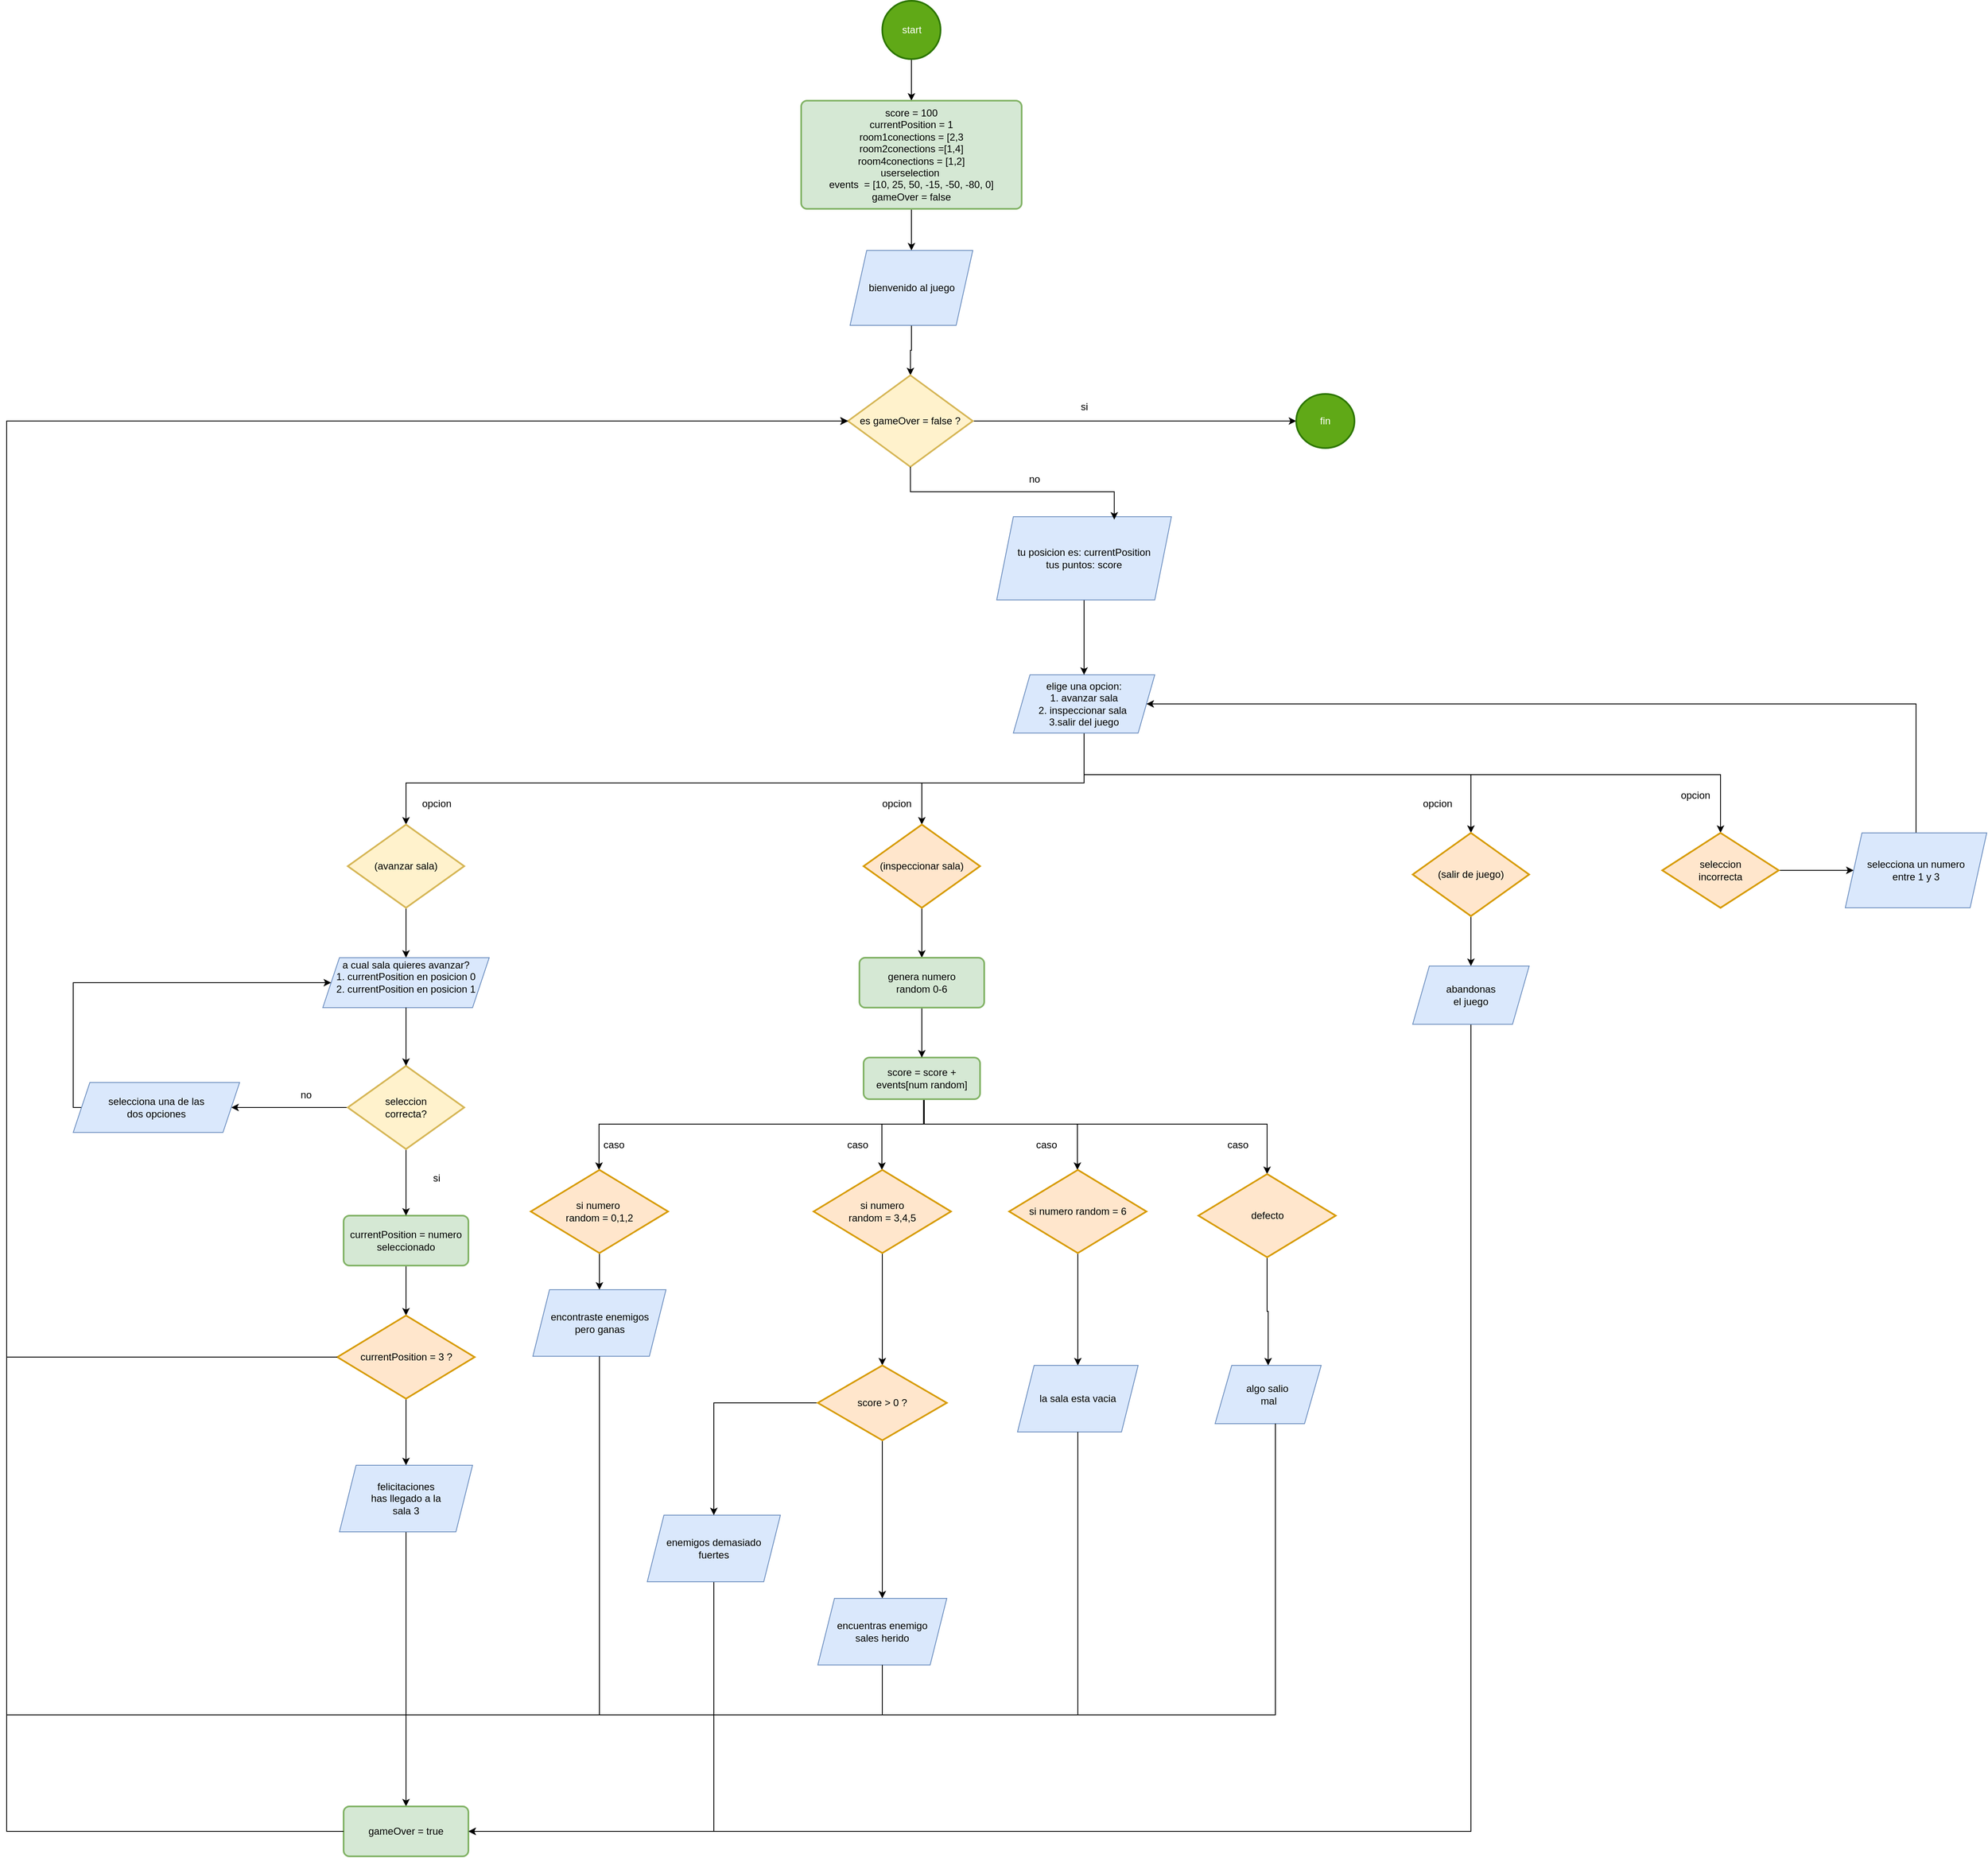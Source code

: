 <mxfile version="26.0.1">
  <diagram id="C5RBs43oDa-KdzZeNtuy" name="Page-1">
    <mxGraphModel dx="5297" dy="3180" grid="0" gridSize="10" guides="1" tooltips="1" connect="1" arrows="1" fold="1" page="0" pageScale="1" pageWidth="827" pageHeight="1169" math="0" shadow="0">
      <root>
        <mxCell id="WIyWlLk6GJQsqaUBKTNV-0" />
        <mxCell id="WIyWlLk6GJQsqaUBKTNV-1" parent="WIyWlLk6GJQsqaUBKTNV-0" />
        <mxCell id="1FxVnKxLEyRS0vBBi8hi-6" value="" style="edgeStyle=orthogonalEdgeStyle;rounded=0;orthogonalLoop=1;jettySize=auto;html=1;" parent="WIyWlLk6GJQsqaUBKTNV-1" source="1FxVnKxLEyRS0vBBi8hi-0" target="1FxVnKxLEyRS0vBBi8hi-1" edge="1">
          <mxGeometry relative="1" as="geometry" />
        </mxCell>
        <mxCell id="1FxVnKxLEyRS0vBBi8hi-0" value="start" style="strokeWidth=2;html=1;shape=mxgraph.flowchart.start_2;whiteSpace=wrap;fillColor=#60a917;fontColor=#ffffff;strokeColor=#2D7600;" parent="WIyWlLk6GJQsqaUBKTNV-1" vertex="1">
          <mxGeometry x="152.5" y="-460" width="70" height="70" as="geometry" />
        </mxCell>
        <mxCell id="qRQXN914JAr7ieivh3yu-14" value="" style="edgeStyle=orthogonalEdgeStyle;rounded=0;orthogonalLoop=1;jettySize=auto;html=1;" edge="1" parent="WIyWlLk6GJQsqaUBKTNV-1" source="1FxVnKxLEyRS0vBBi8hi-1" target="qRQXN914JAr7ieivh3yu-1">
          <mxGeometry relative="1" as="geometry" />
        </mxCell>
        <mxCell id="1FxVnKxLEyRS0vBBi8hi-1" value="&lt;div&gt;score = 100&lt;/div&gt;&lt;div&gt;currentPosition = 1&lt;/div&gt;&lt;div&gt;room1conections = [2,3&lt;/div&gt;&lt;div&gt;room2conections =[1,4]&lt;/div&gt;&lt;div&gt;room4conections = [1,2]&lt;/div&gt;&lt;div&gt;userselection&amp;nbsp;&lt;/div&gt;&lt;div&gt;events&amp;nbsp; = [10, 25, 50, -15, -50, -80, 0]&lt;/div&gt;&lt;div&gt;gameOver = false&lt;/div&gt;" style="rounded=1;whiteSpace=wrap;html=1;absoluteArcSize=1;arcSize=14;strokeWidth=2;fillColor=#d5e8d4;strokeColor=#82b366;" parent="WIyWlLk6GJQsqaUBKTNV-1" vertex="1">
          <mxGeometry x="55" y="-340" width="265" height="130" as="geometry" />
        </mxCell>
        <mxCell id="qRQXN914JAr7ieivh3yu-6" style="edgeStyle=orthogonalEdgeStyle;rounded=0;orthogonalLoop=1;jettySize=auto;html=1;exitX=0.5;exitY=1;exitDx=0;exitDy=0;" edge="1" parent="WIyWlLk6GJQsqaUBKTNV-1" source="1FxVnKxLEyRS0vBBi8hi-2" target="qRQXN914JAr7ieivh3yu-5">
          <mxGeometry relative="1" as="geometry">
            <Array as="points">
              <mxPoint x="395" y="470" />
              <mxPoint x="1160" y="470" />
            </Array>
          </mxGeometry>
        </mxCell>
        <mxCell id="qRQXN914JAr7ieivh3yu-7" style="edgeStyle=orthogonalEdgeStyle;rounded=0;orthogonalLoop=1;jettySize=auto;html=1;exitX=0.5;exitY=1;exitDx=0;exitDy=0;entryX=0.5;entryY=0;entryDx=0;entryDy=0;entryPerimeter=0;" edge="1" parent="WIyWlLk6GJQsqaUBKTNV-1" source="1FxVnKxLEyRS0vBBi8hi-2" target="VJHAHSx4h0tzJ8OdNcJx-23">
          <mxGeometry relative="1" as="geometry">
            <Array as="points">
              <mxPoint x="395" y="470" />
              <mxPoint x="860" y="470" />
            </Array>
          </mxGeometry>
        </mxCell>
        <mxCell id="qRQXN914JAr7ieivh3yu-8" style="edgeStyle=orthogonalEdgeStyle;rounded=0;orthogonalLoop=1;jettySize=auto;html=1;exitX=0.5;exitY=1;exitDx=0;exitDy=0;" edge="1" parent="WIyWlLk6GJQsqaUBKTNV-1" source="1FxVnKxLEyRS0vBBi8hi-2" target="1FxVnKxLEyRS0vBBi8hi-4">
          <mxGeometry relative="1" as="geometry">
            <Array as="points">
              <mxPoint x="395" y="480" />
              <mxPoint x="200" y="480" />
            </Array>
          </mxGeometry>
        </mxCell>
        <mxCell id="qRQXN914JAr7ieivh3yu-9" style="edgeStyle=orthogonalEdgeStyle;rounded=0;orthogonalLoop=1;jettySize=auto;html=1;exitX=0.5;exitY=1;exitDx=0;exitDy=0;" edge="1" parent="WIyWlLk6GJQsqaUBKTNV-1" source="1FxVnKxLEyRS0vBBi8hi-2" target="1FxVnKxLEyRS0vBBi8hi-3">
          <mxGeometry relative="1" as="geometry">
            <Array as="points">
              <mxPoint x="395" y="480" />
              <mxPoint x="-420" y="480" />
            </Array>
          </mxGeometry>
        </mxCell>
        <mxCell id="1FxVnKxLEyRS0vBBi8hi-2" value="elige una opcion:&lt;div&gt;1. avanzar sala&lt;/div&gt;&lt;div&gt;2. inspeccionar sala&amp;nbsp;&lt;/div&gt;&lt;div&gt;&lt;span style=&quot;background-color: transparent; color: light-dark(rgb(0, 0, 0), rgb(255, 255, 255));&quot;&gt;3.salir del juego&lt;/span&gt;&lt;/div&gt;" style="shape=parallelogram;perimeter=parallelogramPerimeter;whiteSpace=wrap;html=1;fixedSize=1;fillColor=#dae8fc;strokeColor=#6c8ebf;" parent="WIyWlLk6GJQsqaUBKTNV-1" vertex="1">
          <mxGeometry x="310" y="350" width="170" height="70" as="geometry" />
        </mxCell>
        <mxCell id="1FxVnKxLEyRS0vBBi8hi-9" value="" style="edgeStyle=orthogonalEdgeStyle;rounded=0;orthogonalLoop=1;jettySize=auto;html=1;" parent="WIyWlLk6GJQsqaUBKTNV-1" source="1FxVnKxLEyRS0vBBi8hi-3" target="1FxVnKxLEyRS0vBBi8hi-5" edge="1">
          <mxGeometry relative="1" as="geometry" />
        </mxCell>
        <mxCell id="1FxVnKxLEyRS0vBBi8hi-3" value="&lt;div&gt;(avanzar sala)&lt;/div&gt;" style="strokeWidth=2;html=1;shape=mxgraph.flowchart.decision;whiteSpace=wrap;fillColor=#fff2cc;strokeColor=#d6b656;" parent="WIyWlLk6GJQsqaUBKTNV-1" vertex="1">
          <mxGeometry x="-490" y="530" width="140" height="100" as="geometry" />
        </mxCell>
        <mxCell id="qRQXN914JAr7ieivh3yu-60" style="edgeStyle=orthogonalEdgeStyle;rounded=0;orthogonalLoop=1;jettySize=auto;html=1;" edge="1" parent="WIyWlLk6GJQsqaUBKTNV-1" source="1FxVnKxLEyRS0vBBi8hi-4" target="qRQXN914JAr7ieivh3yu-34">
          <mxGeometry relative="1" as="geometry" />
        </mxCell>
        <mxCell id="1FxVnKxLEyRS0vBBi8hi-4" value="&lt;div&gt;(inspeccionar sala)&lt;/div&gt;" style="strokeWidth=2;html=1;shape=mxgraph.flowchart.decision;whiteSpace=wrap;fillColor=#ffe6cc;strokeColor=#d79b00;" parent="WIyWlLk6GJQsqaUBKTNV-1" vertex="1">
          <mxGeometry x="130" y="530" width="140" height="100" as="geometry" />
        </mxCell>
        <mxCell id="1FxVnKxLEyRS0vBBi8hi-5" value="a cual sala quieres avanzar?&lt;div&gt;1. currentPosition en posicion 0&lt;/div&gt;&lt;div&gt;&lt;div&gt;2. currentPosition en posicion 1&lt;/div&gt;&lt;/div&gt;&lt;div&gt;&lt;br&gt;&lt;/div&gt;" style="shape=parallelogram;perimeter=parallelogramPerimeter;whiteSpace=wrap;html=1;fixedSize=1;fillColor=#dae8fc;strokeColor=#6c8ebf;" parent="WIyWlLk6GJQsqaUBKTNV-1" vertex="1">
          <mxGeometry x="-520" y="690" width="200" height="60" as="geometry" />
        </mxCell>
        <mxCell id="qRQXN914JAr7ieivh3yu-24" value="" style="edgeStyle=orthogonalEdgeStyle;rounded=0;orthogonalLoop=1;jettySize=auto;html=1;" edge="1" parent="WIyWlLk6GJQsqaUBKTNV-1" source="1FxVnKxLEyRS0vBBi8hi-10" target="VJHAHSx4h0tzJ8OdNcJx-41">
          <mxGeometry relative="1" as="geometry" />
        </mxCell>
        <mxCell id="1FxVnKxLEyRS0vBBi8hi-10" value="currentPosition = numero seleccionado" style="rounded=1;whiteSpace=wrap;html=1;absoluteArcSize=1;arcSize=14;strokeWidth=2;fillColor=#d5e8d4;strokeColor=#82b366;" parent="WIyWlLk6GJQsqaUBKTNV-1" vertex="1">
          <mxGeometry x="-495" y="1000" width="150" height="60" as="geometry" />
        </mxCell>
        <mxCell id="qRQXN914JAr7ieivh3yu-40" style="edgeStyle=orthogonalEdgeStyle;rounded=0;orthogonalLoop=1;jettySize=auto;html=1;" edge="1" parent="WIyWlLk6GJQsqaUBKTNV-1" source="1FxVnKxLEyRS0vBBi8hi-18" target="1FxVnKxLEyRS0vBBi8hi-19">
          <mxGeometry relative="1" as="geometry">
            <Array as="points">
              <mxPoint x="202" y="890" />
              <mxPoint x="-188" y="890" />
            </Array>
          </mxGeometry>
        </mxCell>
        <mxCell id="qRQXN914JAr7ieivh3yu-43" style="edgeStyle=orthogonalEdgeStyle;rounded=0;orthogonalLoop=1;jettySize=auto;html=1;" edge="1" parent="WIyWlLk6GJQsqaUBKTNV-1" source="1FxVnKxLEyRS0vBBi8hi-18" target="VJHAHSx4h0tzJ8OdNcJx-2">
          <mxGeometry relative="1" as="geometry">
            <Array as="points">
              <mxPoint x="202" y="890" />
              <mxPoint x="152" y="890" />
            </Array>
          </mxGeometry>
        </mxCell>
        <mxCell id="qRQXN914JAr7ieivh3yu-56" style="edgeStyle=orthogonalEdgeStyle;rounded=0;orthogonalLoop=1;jettySize=auto;html=1;" edge="1" parent="WIyWlLk6GJQsqaUBKTNV-1" source="1FxVnKxLEyRS0vBBi8hi-18" target="VJHAHSx4h0tzJ8OdNcJx-4">
          <mxGeometry relative="1" as="geometry">
            <Array as="points">
              <mxPoint x="203" y="890" />
              <mxPoint x="387" y="890" />
            </Array>
          </mxGeometry>
        </mxCell>
        <mxCell id="qRQXN914JAr7ieivh3yu-59" style="edgeStyle=orthogonalEdgeStyle;rounded=0;orthogonalLoop=1;jettySize=auto;html=1;" edge="1" parent="WIyWlLk6GJQsqaUBKTNV-1" source="1FxVnKxLEyRS0vBBi8hi-18" target="qRQXN914JAr7ieivh3yu-35">
          <mxGeometry relative="1" as="geometry">
            <Array as="points">
              <mxPoint x="203" y="890" />
              <mxPoint x="615" y="890" />
            </Array>
          </mxGeometry>
        </mxCell>
        <mxCell id="1FxVnKxLEyRS0vBBi8hi-18" value="score = score + events[num random]" style="rounded=1;whiteSpace=wrap;html=1;absoluteArcSize=1;arcSize=14;strokeWidth=2;fillColor=#d5e8d4;strokeColor=#82b366;" parent="WIyWlLk6GJQsqaUBKTNV-1" vertex="1">
          <mxGeometry x="130" y="810" width="140" height="50" as="geometry" />
        </mxCell>
        <mxCell id="qRQXN914JAr7ieivh3yu-41" style="edgeStyle=orthogonalEdgeStyle;rounded=0;orthogonalLoop=1;jettySize=auto;html=1;" edge="1" parent="WIyWlLk6GJQsqaUBKTNV-1" source="1FxVnKxLEyRS0vBBi8hi-19" target="qRQXN914JAr7ieivh3yu-36">
          <mxGeometry relative="1" as="geometry" />
        </mxCell>
        <mxCell id="1FxVnKxLEyRS0vBBi8hi-19" value="si numero&amp;nbsp;&lt;div&gt;random = 0,1,2&lt;/div&gt;" style="strokeWidth=2;html=1;shape=mxgraph.flowchart.decision;whiteSpace=wrap;fillColor=#ffe6cc;strokeColor=#d79b00;" parent="WIyWlLk6GJQsqaUBKTNV-1" vertex="1">
          <mxGeometry x="-270" y="945" width="165" height="100" as="geometry" />
        </mxCell>
        <mxCell id="qRQXN914JAr7ieivh3yu-47" style="edgeStyle=orthogonalEdgeStyle;rounded=0;orthogonalLoop=1;jettySize=auto;html=1;" edge="1" parent="WIyWlLk6GJQsqaUBKTNV-1" source="VJHAHSx4h0tzJ8OdNcJx-2" target="qRQXN914JAr7ieivh3yu-38">
          <mxGeometry relative="1" as="geometry" />
        </mxCell>
        <mxCell id="VJHAHSx4h0tzJ8OdNcJx-2" value="si numero&lt;div&gt;random = 3,4,5&lt;/div&gt;" style="strokeWidth=2;html=1;shape=mxgraph.flowchart.decision;whiteSpace=wrap;fillColor=#ffe6cc;strokeColor=#d79b00;" parent="WIyWlLk6GJQsqaUBKTNV-1" vertex="1">
          <mxGeometry x="70" y="945" width="165" height="100" as="geometry" />
        </mxCell>
        <mxCell id="qRQXN914JAr7ieivh3yu-57" style="edgeStyle=orthogonalEdgeStyle;rounded=0;orthogonalLoop=1;jettySize=auto;html=1;entryX=0.5;entryY=0;entryDx=0;entryDy=0;" edge="1" parent="WIyWlLk6GJQsqaUBKTNV-1" source="VJHAHSx4h0tzJ8OdNcJx-4" target="qRQXN914JAr7ieivh3yu-55">
          <mxGeometry relative="1" as="geometry" />
        </mxCell>
        <mxCell id="VJHAHSx4h0tzJ8OdNcJx-4" value="si numero random = 6" style="strokeWidth=2;html=1;shape=mxgraph.flowchart.decision;whiteSpace=wrap;fillColor=#ffe6cc;strokeColor=#d79b00;" parent="WIyWlLk6GJQsqaUBKTNV-1" vertex="1">
          <mxGeometry x="305" y="945" width="165" height="100" as="geometry" />
        </mxCell>
        <mxCell id="qRQXN914JAr7ieivh3yu-73" style="edgeStyle=orthogonalEdgeStyle;rounded=0;orthogonalLoop=1;jettySize=auto;html=1;entryX=0.5;entryY=0;entryDx=0;entryDy=0;" edge="1" parent="WIyWlLk6GJQsqaUBKTNV-1" source="VJHAHSx4h0tzJ8OdNcJx-23" target="VJHAHSx4h0tzJ8OdNcJx-28">
          <mxGeometry relative="1" as="geometry" />
        </mxCell>
        <mxCell id="VJHAHSx4h0tzJ8OdNcJx-23" value="&lt;div&gt;(salir de juego)&lt;/div&gt;" style="strokeWidth=2;html=1;shape=mxgraph.flowchart.decision;whiteSpace=wrap;fillColor=#ffe6cc;strokeColor=#d79b00;" parent="WIyWlLk6GJQsqaUBKTNV-1" vertex="1">
          <mxGeometry x="790" y="540" width="140" height="100" as="geometry" />
        </mxCell>
        <mxCell id="qRQXN914JAr7ieivh3yu-74" style="edgeStyle=orthogonalEdgeStyle;rounded=0;orthogonalLoop=1;jettySize=auto;html=1;entryX=1;entryY=0.5;entryDx=0;entryDy=0;" edge="1" parent="WIyWlLk6GJQsqaUBKTNV-1" source="VJHAHSx4h0tzJ8OdNcJx-28" target="qRQXN914JAr7ieivh3yu-22">
          <mxGeometry relative="1" as="geometry">
            <Array as="points">
              <mxPoint x="860" y="1740" />
            </Array>
          </mxGeometry>
        </mxCell>
        <mxCell id="VJHAHSx4h0tzJ8OdNcJx-28" value="abandonas&lt;div&gt;el juego&lt;/div&gt;" style="shape=parallelogram;perimeter=parallelogramPerimeter;whiteSpace=wrap;html=1;fixedSize=1;fillColor=#dae8fc;strokeColor=#6c8ebf;" parent="WIyWlLk6GJQsqaUBKTNV-1" vertex="1">
          <mxGeometry x="790" y="700" width="140" height="70" as="geometry" />
        </mxCell>
        <mxCell id="qRQXN914JAr7ieivh3yu-25" value="" style="edgeStyle=orthogonalEdgeStyle;rounded=0;orthogonalLoop=1;jettySize=auto;html=1;" edge="1" parent="WIyWlLk6GJQsqaUBKTNV-1" source="VJHAHSx4h0tzJ8OdNcJx-41" target="VJHAHSx4h0tzJ8OdNcJx-42">
          <mxGeometry relative="1" as="geometry" />
        </mxCell>
        <mxCell id="VJHAHSx4h0tzJ8OdNcJx-41" value="currentPosition = 3 ?" style="strokeWidth=2;html=1;shape=mxgraph.flowchart.decision;whiteSpace=wrap;fillColor=#ffe6cc;strokeColor=#d79b00;" parent="WIyWlLk6GJQsqaUBKTNV-1" vertex="1">
          <mxGeometry x="-502.5" y="1120" width="165" height="100" as="geometry" />
        </mxCell>
        <mxCell id="qRQXN914JAr7ieivh3yu-26" value="" style="edgeStyle=orthogonalEdgeStyle;rounded=0;orthogonalLoop=1;jettySize=auto;html=1;" edge="1" parent="WIyWlLk6GJQsqaUBKTNV-1" source="VJHAHSx4h0tzJ8OdNcJx-42" target="qRQXN914JAr7ieivh3yu-22">
          <mxGeometry relative="1" as="geometry" />
        </mxCell>
        <mxCell id="VJHAHSx4h0tzJ8OdNcJx-42" value="felicitaciones&lt;div&gt;has llegado a la&lt;/div&gt;&lt;div&gt;sala 3&lt;/div&gt;" style="shape=parallelogram;perimeter=parallelogramPerimeter;whiteSpace=wrap;html=1;fixedSize=1;fillColor=#dae8fc;strokeColor=#6c8ebf;" parent="WIyWlLk6GJQsqaUBKTNV-1" vertex="1">
          <mxGeometry x="-500" y="1300" width="160" height="80" as="geometry" />
        </mxCell>
        <mxCell id="qRQXN914JAr7ieivh3yu-4" style="edgeStyle=orthogonalEdgeStyle;rounded=0;orthogonalLoop=1;jettySize=auto;html=1;entryX=0.5;entryY=0;entryDx=0;entryDy=0;" edge="1" parent="WIyWlLk6GJQsqaUBKTNV-1" source="qRQXN914JAr7ieivh3yu-0" target="1FxVnKxLEyRS0vBBi8hi-2">
          <mxGeometry relative="1" as="geometry" />
        </mxCell>
        <mxCell id="qRQXN914JAr7ieivh3yu-0" value="tu posicion es: currentPosition&lt;div&gt;tus puntos: score&lt;/div&gt;" style="shape=parallelogram;perimeter=parallelogramPerimeter;whiteSpace=wrap;html=1;fixedSize=1;fillColor=#dae8fc;strokeColor=#6c8ebf;" vertex="1" parent="WIyWlLk6GJQsqaUBKTNV-1">
          <mxGeometry x="290" y="160" width="210" height="100" as="geometry" />
        </mxCell>
        <mxCell id="qRQXN914JAr7ieivh3yu-15" value="" style="edgeStyle=orthogonalEdgeStyle;rounded=0;orthogonalLoop=1;jettySize=auto;html=1;" edge="1" parent="WIyWlLk6GJQsqaUBKTNV-1" source="qRQXN914JAr7ieivh3yu-1" target="qRQXN914JAr7ieivh3yu-2">
          <mxGeometry relative="1" as="geometry" />
        </mxCell>
        <mxCell id="qRQXN914JAr7ieivh3yu-1" value="&lt;span&gt;bienvenido al juego&lt;/span&gt;" style="shape=parallelogram;perimeter=parallelogramPerimeter;whiteSpace=wrap;html=1;fixedSize=1;fillColor=#dae8fc;strokeColor=#6c8ebf;" vertex="1" parent="WIyWlLk6GJQsqaUBKTNV-1">
          <mxGeometry x="113.75" y="-160" width="147.5" height="90" as="geometry" />
        </mxCell>
        <mxCell id="qRQXN914JAr7ieivh3yu-29" style="edgeStyle=orthogonalEdgeStyle;rounded=0;orthogonalLoop=1;jettySize=auto;html=1;" edge="1" parent="WIyWlLk6GJQsqaUBKTNV-1" source="qRQXN914JAr7ieivh3yu-2" target="qRQXN914JAr7ieivh3yu-28">
          <mxGeometry relative="1" as="geometry" />
        </mxCell>
        <mxCell id="qRQXN914JAr7ieivh3yu-2" value="es gameOver = false ?" style="strokeWidth=2;html=1;shape=mxgraph.flowchart.decision;whiteSpace=wrap;fillColor=#fff2cc;strokeColor=#d6b656;" vertex="1" parent="WIyWlLk6GJQsqaUBKTNV-1">
          <mxGeometry x="111.25" y="-10" width="150" height="110" as="geometry" />
        </mxCell>
        <mxCell id="qRQXN914JAr7ieivh3yu-3" style="edgeStyle=orthogonalEdgeStyle;rounded=0;orthogonalLoop=1;jettySize=auto;html=1;entryX=0.673;entryY=0.035;entryDx=0;entryDy=0;entryPerimeter=0;exitX=0.5;exitY=1;exitDx=0;exitDy=0;exitPerimeter=0;" edge="1" parent="WIyWlLk6GJQsqaUBKTNV-1" source="qRQXN914JAr7ieivh3yu-2" target="qRQXN914JAr7ieivh3yu-0">
          <mxGeometry relative="1" as="geometry" />
        </mxCell>
        <mxCell id="qRQXN914JAr7ieivh3yu-12" style="edgeStyle=orthogonalEdgeStyle;rounded=0;orthogonalLoop=1;jettySize=auto;html=1;entryX=0;entryY=0.5;entryDx=0;entryDy=0;" edge="1" parent="WIyWlLk6GJQsqaUBKTNV-1" source="qRQXN914JAr7ieivh3yu-5" target="qRQXN914JAr7ieivh3yu-11">
          <mxGeometry relative="1" as="geometry" />
        </mxCell>
        <mxCell id="qRQXN914JAr7ieivh3yu-5" value="&lt;div&gt;seleccion&lt;/div&gt;&lt;div&gt;incorrecta&lt;/div&gt;" style="strokeWidth=2;html=1;shape=mxgraph.flowchart.decision;whiteSpace=wrap;fillColor=#ffe6cc;strokeColor=#d79b00;" vertex="1" parent="WIyWlLk6GJQsqaUBKTNV-1">
          <mxGeometry x="1090" y="540" width="140" height="90" as="geometry" />
        </mxCell>
        <mxCell id="qRQXN914JAr7ieivh3yu-13" style="edgeStyle=orthogonalEdgeStyle;rounded=0;orthogonalLoop=1;jettySize=auto;html=1;exitX=0.5;exitY=0;exitDx=0;exitDy=0;" edge="1" parent="WIyWlLk6GJQsqaUBKTNV-1" source="qRQXN914JAr7ieivh3yu-11" target="1FxVnKxLEyRS0vBBi8hi-2">
          <mxGeometry relative="1" as="geometry">
            <Array as="points">
              <mxPoint x="1395" y="385" />
            </Array>
          </mxGeometry>
        </mxCell>
        <mxCell id="qRQXN914JAr7ieivh3yu-11" value="selecciona un numero&lt;div&gt;entre 1 y 3&lt;/div&gt;" style="shape=parallelogram;perimeter=parallelogramPerimeter;whiteSpace=wrap;html=1;fixedSize=1;fillColor=#dae8fc;strokeColor=#6c8ebf;" vertex="1" parent="WIyWlLk6GJQsqaUBKTNV-1">
          <mxGeometry x="1310" y="540" width="170" height="90" as="geometry" />
        </mxCell>
        <mxCell id="qRQXN914JAr7ieivh3yu-19" style="edgeStyle=orthogonalEdgeStyle;rounded=0;orthogonalLoop=1;jettySize=auto;html=1;entryX=0.5;entryY=0;entryDx=0;entryDy=0;" edge="1" parent="WIyWlLk6GJQsqaUBKTNV-1" source="qRQXN914JAr7ieivh3yu-16" target="1FxVnKxLEyRS0vBBi8hi-10">
          <mxGeometry relative="1" as="geometry" />
        </mxCell>
        <mxCell id="qRQXN914JAr7ieivh3yu-20" style="edgeStyle=orthogonalEdgeStyle;rounded=0;orthogonalLoop=1;jettySize=auto;html=1;entryX=1;entryY=0.5;entryDx=0;entryDy=0;" edge="1" parent="WIyWlLk6GJQsqaUBKTNV-1" source="qRQXN914JAr7ieivh3yu-16" target="qRQXN914JAr7ieivh3yu-17">
          <mxGeometry relative="1" as="geometry" />
        </mxCell>
        <mxCell id="qRQXN914JAr7ieivh3yu-16" value="&lt;div&gt;seleccion&lt;/div&gt;&lt;div&gt;correcta?&lt;/div&gt;" style="strokeWidth=2;html=1;shape=mxgraph.flowchart.decision;whiteSpace=wrap;fillColor=#fff2cc;strokeColor=#d6b656;" vertex="1" parent="WIyWlLk6GJQsqaUBKTNV-1">
          <mxGeometry x="-490" y="820" width="140" height="100" as="geometry" />
        </mxCell>
        <mxCell id="qRQXN914JAr7ieivh3yu-18" style="edgeStyle=orthogonalEdgeStyle;rounded=0;orthogonalLoop=1;jettySize=auto;html=1;entryX=0;entryY=0.5;entryDx=0;entryDy=0;exitX=0;exitY=0.5;exitDx=0;exitDy=0;" edge="1" parent="WIyWlLk6GJQsqaUBKTNV-1" source="qRQXN914JAr7ieivh3yu-17" target="1FxVnKxLEyRS0vBBi8hi-5">
          <mxGeometry relative="1" as="geometry">
            <Array as="points">
              <mxPoint x="-820" y="870" />
              <mxPoint x="-820" y="720" />
            </Array>
          </mxGeometry>
        </mxCell>
        <mxCell id="qRQXN914JAr7ieivh3yu-17" value="&lt;div&gt;selecciona una de las&lt;/div&gt;&lt;div&gt;dos opciones&lt;/div&gt;" style="shape=parallelogram;perimeter=parallelogramPerimeter;whiteSpace=wrap;html=1;fixedSize=1;fillColor=#dae8fc;strokeColor=#6c8ebf;" vertex="1" parent="WIyWlLk6GJQsqaUBKTNV-1">
          <mxGeometry x="-820" y="840" width="200" height="60" as="geometry" />
        </mxCell>
        <mxCell id="qRQXN914JAr7ieivh3yu-21" style="edgeStyle=orthogonalEdgeStyle;rounded=0;orthogonalLoop=1;jettySize=auto;html=1;entryX=0.5;entryY=0;entryDx=0;entryDy=0;entryPerimeter=0;" edge="1" parent="WIyWlLk6GJQsqaUBKTNV-1" source="1FxVnKxLEyRS0vBBi8hi-5" target="qRQXN914JAr7ieivh3yu-16">
          <mxGeometry relative="1" as="geometry" />
        </mxCell>
        <mxCell id="qRQXN914JAr7ieivh3yu-22" value="gameOver = true" style="rounded=1;whiteSpace=wrap;html=1;absoluteArcSize=1;arcSize=14;strokeWidth=2;fillColor=#d5e8d4;strokeColor=#82b366;" vertex="1" parent="WIyWlLk6GJQsqaUBKTNV-1">
          <mxGeometry x="-495" y="1710" width="150" height="60" as="geometry" />
        </mxCell>
        <mxCell id="qRQXN914JAr7ieivh3yu-23" style="edgeStyle=orthogonalEdgeStyle;rounded=0;orthogonalLoop=1;jettySize=auto;html=1;entryX=0;entryY=0.5;entryDx=0;entryDy=0;entryPerimeter=0;" edge="1" parent="WIyWlLk6GJQsqaUBKTNV-1" source="VJHAHSx4h0tzJ8OdNcJx-41" target="qRQXN914JAr7ieivh3yu-2">
          <mxGeometry relative="1" as="geometry">
            <Array as="points">
              <mxPoint x="-900" y="1170" />
              <mxPoint x="-900" y="45" />
            </Array>
          </mxGeometry>
        </mxCell>
        <mxCell id="qRQXN914JAr7ieivh3yu-28" value="fin" style="strokeWidth=2;html=1;shape=mxgraph.flowchart.start_2;whiteSpace=wrap;fillColor=#60a917;fontColor=#ffffff;strokeColor=#2D7600;" vertex="1" parent="WIyWlLk6GJQsqaUBKTNV-1">
          <mxGeometry x="650" y="12.5" width="70" height="65" as="geometry" />
        </mxCell>
        <mxCell id="qRQXN914JAr7ieivh3yu-30" value="si" style="text;html=1;align=center;verticalAlign=middle;resizable=0;points=[];autosize=1;strokeColor=none;fillColor=none;" vertex="1" parent="WIyWlLk6GJQsqaUBKTNV-1">
          <mxGeometry x="380" y="12.5" width="30" height="30" as="geometry" />
        </mxCell>
        <mxCell id="qRQXN914JAr7ieivh3yu-31" value="no" style="text;html=1;align=center;verticalAlign=middle;resizable=0;points=[];autosize=1;strokeColor=none;fillColor=none;" vertex="1" parent="WIyWlLk6GJQsqaUBKTNV-1">
          <mxGeometry x="315" y="100" width="40" height="30" as="geometry" />
        </mxCell>
        <mxCell id="qRQXN914JAr7ieivh3yu-32" value="si" style="text;html=1;align=center;verticalAlign=middle;whiteSpace=wrap;rounded=0;" vertex="1" parent="WIyWlLk6GJQsqaUBKTNV-1">
          <mxGeometry x="-413" y="940" width="60" height="30" as="geometry" />
        </mxCell>
        <mxCell id="qRQXN914JAr7ieivh3yu-33" value="no" style="text;html=1;align=center;verticalAlign=middle;whiteSpace=wrap;rounded=0;" vertex="1" parent="WIyWlLk6GJQsqaUBKTNV-1">
          <mxGeometry x="-570" y="840" width="60" height="30" as="geometry" />
        </mxCell>
        <mxCell id="qRQXN914JAr7ieivh3yu-61" style="edgeStyle=orthogonalEdgeStyle;rounded=0;orthogonalLoop=1;jettySize=auto;html=1;entryX=0.5;entryY=0;entryDx=0;entryDy=0;" edge="1" parent="WIyWlLk6GJQsqaUBKTNV-1" source="qRQXN914JAr7ieivh3yu-34" target="1FxVnKxLEyRS0vBBi8hi-18">
          <mxGeometry relative="1" as="geometry" />
        </mxCell>
        <mxCell id="qRQXN914JAr7ieivh3yu-34" value="genera numero&lt;div&gt;random 0-6&lt;/div&gt;" style="rounded=1;whiteSpace=wrap;html=1;absoluteArcSize=1;arcSize=14;strokeWidth=2;fillColor=#d5e8d4;strokeColor=#82b366;" vertex="1" parent="WIyWlLk6GJQsqaUBKTNV-1">
          <mxGeometry x="125" y="690" width="150" height="60" as="geometry" />
        </mxCell>
        <mxCell id="qRQXN914JAr7ieivh3yu-64" style="edgeStyle=orthogonalEdgeStyle;rounded=0;orthogonalLoop=1;jettySize=auto;html=1;" edge="1" parent="WIyWlLk6GJQsqaUBKTNV-1" source="qRQXN914JAr7ieivh3yu-35" target="qRQXN914JAr7ieivh3yu-62">
          <mxGeometry relative="1" as="geometry" />
        </mxCell>
        <mxCell id="qRQXN914JAr7ieivh3yu-35" value="defecto" style="strokeWidth=2;html=1;shape=mxgraph.flowchart.decision;whiteSpace=wrap;fillColor=#ffe6cc;strokeColor=#d79b00;" vertex="1" parent="WIyWlLk6GJQsqaUBKTNV-1">
          <mxGeometry x="532.5" y="950" width="165" height="100" as="geometry" />
        </mxCell>
        <mxCell id="qRQXN914JAr7ieivh3yu-36" value="encontraste enemigos&lt;div&gt;pero ganas&lt;/div&gt;" style="shape=parallelogram;perimeter=parallelogramPerimeter;whiteSpace=wrap;html=1;fixedSize=1;fillColor=#dae8fc;strokeColor=#6c8ebf;" vertex="1" parent="WIyWlLk6GJQsqaUBKTNV-1">
          <mxGeometry x="-267.5" y="1089" width="160" height="80" as="geometry" />
        </mxCell>
        <mxCell id="qRQXN914JAr7ieivh3yu-72" style="edgeStyle=orthogonalEdgeStyle;rounded=0;orthogonalLoop=1;jettySize=auto;html=1;entryX=1;entryY=0.5;entryDx=0;entryDy=0;" edge="1" parent="WIyWlLk6GJQsqaUBKTNV-1" source="qRQXN914JAr7ieivh3yu-37" target="qRQXN914JAr7ieivh3yu-22">
          <mxGeometry relative="1" as="geometry">
            <Array as="points">
              <mxPoint x="-50" y="1740" />
            </Array>
          </mxGeometry>
        </mxCell>
        <mxCell id="qRQXN914JAr7ieivh3yu-37" value="enemigos demasiado&lt;div&gt;fuertes&lt;/div&gt;" style="shape=parallelogram;perimeter=parallelogramPerimeter;whiteSpace=wrap;html=1;fixedSize=1;fillColor=#dae8fc;strokeColor=#6c8ebf;" vertex="1" parent="WIyWlLk6GJQsqaUBKTNV-1">
          <mxGeometry x="-130" y="1360" width="160" height="80" as="geometry" />
        </mxCell>
        <mxCell id="qRQXN914JAr7ieivh3yu-49" style="edgeStyle=orthogonalEdgeStyle;rounded=0;orthogonalLoop=1;jettySize=auto;html=1;entryX=0.5;entryY=0;entryDx=0;entryDy=0;" edge="1" parent="WIyWlLk6GJQsqaUBKTNV-1" source="qRQXN914JAr7ieivh3yu-38" target="qRQXN914JAr7ieivh3yu-37">
          <mxGeometry relative="1" as="geometry" />
        </mxCell>
        <mxCell id="qRQXN914JAr7ieivh3yu-50" style="edgeStyle=orthogonalEdgeStyle;rounded=0;orthogonalLoop=1;jettySize=auto;html=1;" edge="1" parent="WIyWlLk6GJQsqaUBKTNV-1" source="qRQXN914JAr7ieivh3yu-38" target="qRQXN914JAr7ieivh3yu-39">
          <mxGeometry relative="1" as="geometry" />
        </mxCell>
        <mxCell id="qRQXN914JAr7ieivh3yu-38" value="score &amp;gt; 0 ?" style="strokeWidth=2;html=1;shape=mxgraph.flowchart.decision;whiteSpace=wrap;fillColor=#ffe6cc;strokeColor=#d79b00;" vertex="1" parent="WIyWlLk6GJQsqaUBKTNV-1">
          <mxGeometry x="75" y="1180" width="155" height="90" as="geometry" />
        </mxCell>
        <mxCell id="qRQXN914JAr7ieivh3yu-39" value="encuentras enemigo&lt;div&gt;sales herido&lt;/div&gt;" style="shape=parallelogram;perimeter=parallelogramPerimeter;whiteSpace=wrap;html=1;fixedSize=1;fillColor=#dae8fc;strokeColor=#6c8ebf;" vertex="1" parent="WIyWlLk6GJQsqaUBKTNV-1">
          <mxGeometry x="75" y="1460" width="155" height="80" as="geometry" />
        </mxCell>
        <mxCell id="qRQXN914JAr7ieivh3yu-42" style="edgeStyle=orthogonalEdgeStyle;rounded=0;orthogonalLoop=1;jettySize=auto;html=1;entryX=0;entryY=0.5;entryDx=0;entryDy=0;entryPerimeter=0;" edge="1" parent="WIyWlLk6GJQsqaUBKTNV-1" source="qRQXN914JAr7ieivh3yu-36" target="qRQXN914JAr7ieivh3yu-2">
          <mxGeometry relative="1" as="geometry">
            <Array as="points">
              <mxPoint x="-187" y="1600" />
              <mxPoint x="-900" y="1600" />
              <mxPoint x="-900" y="45" />
            </Array>
          </mxGeometry>
        </mxCell>
        <mxCell id="qRQXN914JAr7ieivh3yu-44" value="caso" style="text;html=1;align=center;verticalAlign=middle;whiteSpace=wrap;rounded=0;" vertex="1" parent="WIyWlLk6GJQsqaUBKTNV-1">
          <mxGeometry x="-200" y="900" width="60" height="30" as="geometry" />
        </mxCell>
        <mxCell id="qRQXN914JAr7ieivh3yu-45" value="caso" style="text;html=1;align=center;verticalAlign=middle;whiteSpace=wrap;rounded=0;" vertex="1" parent="WIyWlLk6GJQsqaUBKTNV-1">
          <mxGeometry x="92.5" y="900" width="60" height="30" as="geometry" />
        </mxCell>
        <mxCell id="qRQXN914JAr7ieivh3yu-54" style="edgeStyle=orthogonalEdgeStyle;rounded=0;orthogonalLoop=1;jettySize=auto;html=1;entryX=0;entryY=0.5;entryDx=0;entryDy=0;entryPerimeter=0;" edge="1" parent="WIyWlLk6GJQsqaUBKTNV-1" source="qRQXN914JAr7ieivh3yu-39" target="qRQXN914JAr7ieivh3yu-2">
          <mxGeometry relative="1" as="geometry">
            <Array as="points">
              <mxPoint x="153" y="1600" />
              <mxPoint x="-900" y="1600" />
              <mxPoint x="-900" y="45" />
            </Array>
          </mxGeometry>
        </mxCell>
        <mxCell id="qRQXN914JAr7ieivh3yu-55" value="la sala esta vacia" style="shape=parallelogram;perimeter=parallelogramPerimeter;whiteSpace=wrap;html=1;fixedSize=1;fillColor=#dae8fc;strokeColor=#6c8ebf;" vertex="1" parent="WIyWlLk6GJQsqaUBKTNV-1">
          <mxGeometry x="315" y="1180" width="145" height="80" as="geometry" />
        </mxCell>
        <mxCell id="qRQXN914JAr7ieivh3yu-58" style="edgeStyle=orthogonalEdgeStyle;rounded=0;orthogonalLoop=1;jettySize=auto;html=1;entryX=0;entryY=0.5;entryDx=0;entryDy=0;entryPerimeter=0;" edge="1" parent="WIyWlLk6GJQsqaUBKTNV-1" source="qRQXN914JAr7ieivh3yu-55" target="qRQXN914JAr7ieivh3yu-2">
          <mxGeometry relative="1" as="geometry">
            <Array as="points">
              <mxPoint x="388" y="1600" />
              <mxPoint x="-900" y="1600" />
              <mxPoint x="-900" y="45" />
            </Array>
          </mxGeometry>
        </mxCell>
        <mxCell id="qRQXN914JAr7ieivh3yu-62" value="algo salio&amp;nbsp;&lt;div&gt;mal&lt;/div&gt;" style="shape=parallelogram;perimeter=parallelogramPerimeter;whiteSpace=wrap;html=1;fixedSize=1;fillColor=#dae8fc;strokeColor=#6c8ebf;" vertex="1" parent="WIyWlLk6GJQsqaUBKTNV-1">
          <mxGeometry x="552.5" y="1180" width="127.5" height="70" as="geometry" />
        </mxCell>
        <mxCell id="qRQXN914JAr7ieivh3yu-63" style="edgeStyle=orthogonalEdgeStyle;rounded=0;orthogonalLoop=1;jettySize=auto;html=1;entryX=0;entryY=0.5;entryDx=0;entryDy=0;entryPerimeter=0;" edge="1" parent="WIyWlLk6GJQsqaUBKTNV-1" source="qRQXN914JAr7ieivh3yu-62" target="qRQXN914JAr7ieivh3yu-2">
          <mxGeometry relative="1" as="geometry">
            <Array as="points">
              <mxPoint x="625" y="1600" />
              <mxPoint x="-900" y="1600" />
              <mxPoint x="-900" y="45" />
            </Array>
          </mxGeometry>
        </mxCell>
        <mxCell id="qRQXN914JAr7ieivh3yu-65" value="caso" style="text;html=1;align=center;verticalAlign=middle;whiteSpace=wrap;rounded=0;" vertex="1" parent="WIyWlLk6GJQsqaUBKTNV-1">
          <mxGeometry x="320" y="900" width="60" height="30" as="geometry" />
        </mxCell>
        <mxCell id="qRQXN914JAr7ieivh3yu-66" value="caso" style="text;html=1;align=center;verticalAlign=middle;whiteSpace=wrap;rounded=0;" vertex="1" parent="WIyWlLk6GJQsqaUBKTNV-1">
          <mxGeometry x="550" y="900" width="60" height="30" as="geometry" />
        </mxCell>
        <mxCell id="qRQXN914JAr7ieivh3yu-67" value="opcion" style="text;html=1;align=center;verticalAlign=middle;whiteSpace=wrap;rounded=0;" vertex="1" parent="WIyWlLk6GJQsqaUBKTNV-1">
          <mxGeometry x="-413" y="490" width="60" height="30" as="geometry" />
        </mxCell>
        <mxCell id="qRQXN914JAr7ieivh3yu-68" value="opcion" style="text;html=1;align=center;verticalAlign=middle;whiteSpace=wrap;rounded=0;" vertex="1" parent="WIyWlLk6GJQsqaUBKTNV-1">
          <mxGeometry x="140" y="490" width="60" height="30" as="geometry" />
        </mxCell>
        <mxCell id="qRQXN914JAr7ieivh3yu-69" value="opcion" style="text;html=1;align=center;verticalAlign=middle;whiteSpace=wrap;rounded=0;" vertex="1" parent="WIyWlLk6GJQsqaUBKTNV-1">
          <mxGeometry x="790" y="490" width="60" height="30" as="geometry" />
        </mxCell>
        <mxCell id="qRQXN914JAr7ieivh3yu-70" value="opcion" style="text;html=1;align=center;verticalAlign=middle;whiteSpace=wrap;rounded=0;" vertex="1" parent="WIyWlLk6GJQsqaUBKTNV-1">
          <mxGeometry x="1100" y="480" width="60" height="30" as="geometry" />
        </mxCell>
        <mxCell id="qRQXN914JAr7ieivh3yu-75" style="edgeStyle=orthogonalEdgeStyle;rounded=0;orthogonalLoop=1;jettySize=auto;html=1;entryX=0;entryY=0.5;entryDx=0;entryDy=0;entryPerimeter=0;" edge="1" parent="WIyWlLk6GJQsqaUBKTNV-1" source="qRQXN914JAr7ieivh3yu-22" target="qRQXN914JAr7ieivh3yu-2">
          <mxGeometry relative="1" as="geometry">
            <Array as="points">
              <mxPoint x="-900" y="1740" />
              <mxPoint x="-900" y="45" />
            </Array>
          </mxGeometry>
        </mxCell>
      </root>
    </mxGraphModel>
  </diagram>
</mxfile>

